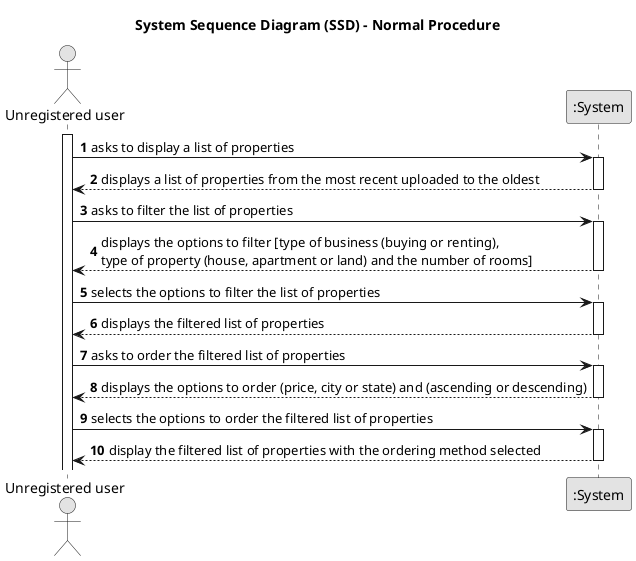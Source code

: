 @startuml
skinparam monochrome true
skinparam packageStyle rectangle
skinparam shadowing false

title System Sequence Diagram (SSD) - Normal Procedure

autonumber

actor "Unregistered user" as User
participant ":System" as System

activate User

    User -> System : asks to display a list of properties
        activate System

    System --> User : displays a list of properties from the most recent uploaded to the oldest
        deactivate System

    User -> System : asks to filter the list of properties
        activate System

    System --> User : displays the options to filter [type of business (buying or renting), \ntype of property (house, apartment or land) and the number of rooms]
        deactivate System

    User -> System : selects the options to filter the list of properties
        activate System

    System --> User : displays the filtered list of properties
        deactivate System

    User -> System : asks to order the filtered list of properties
        activate System

    System --> User : displays the options to order (price, city or state) and (ascending or descending)
        deactivate System

    User -> System : selects the options to order the filtered list of properties
        activate System

    System --> User : display the filtered list of properties with the ordering method selected
        deactivate System


@enduml
